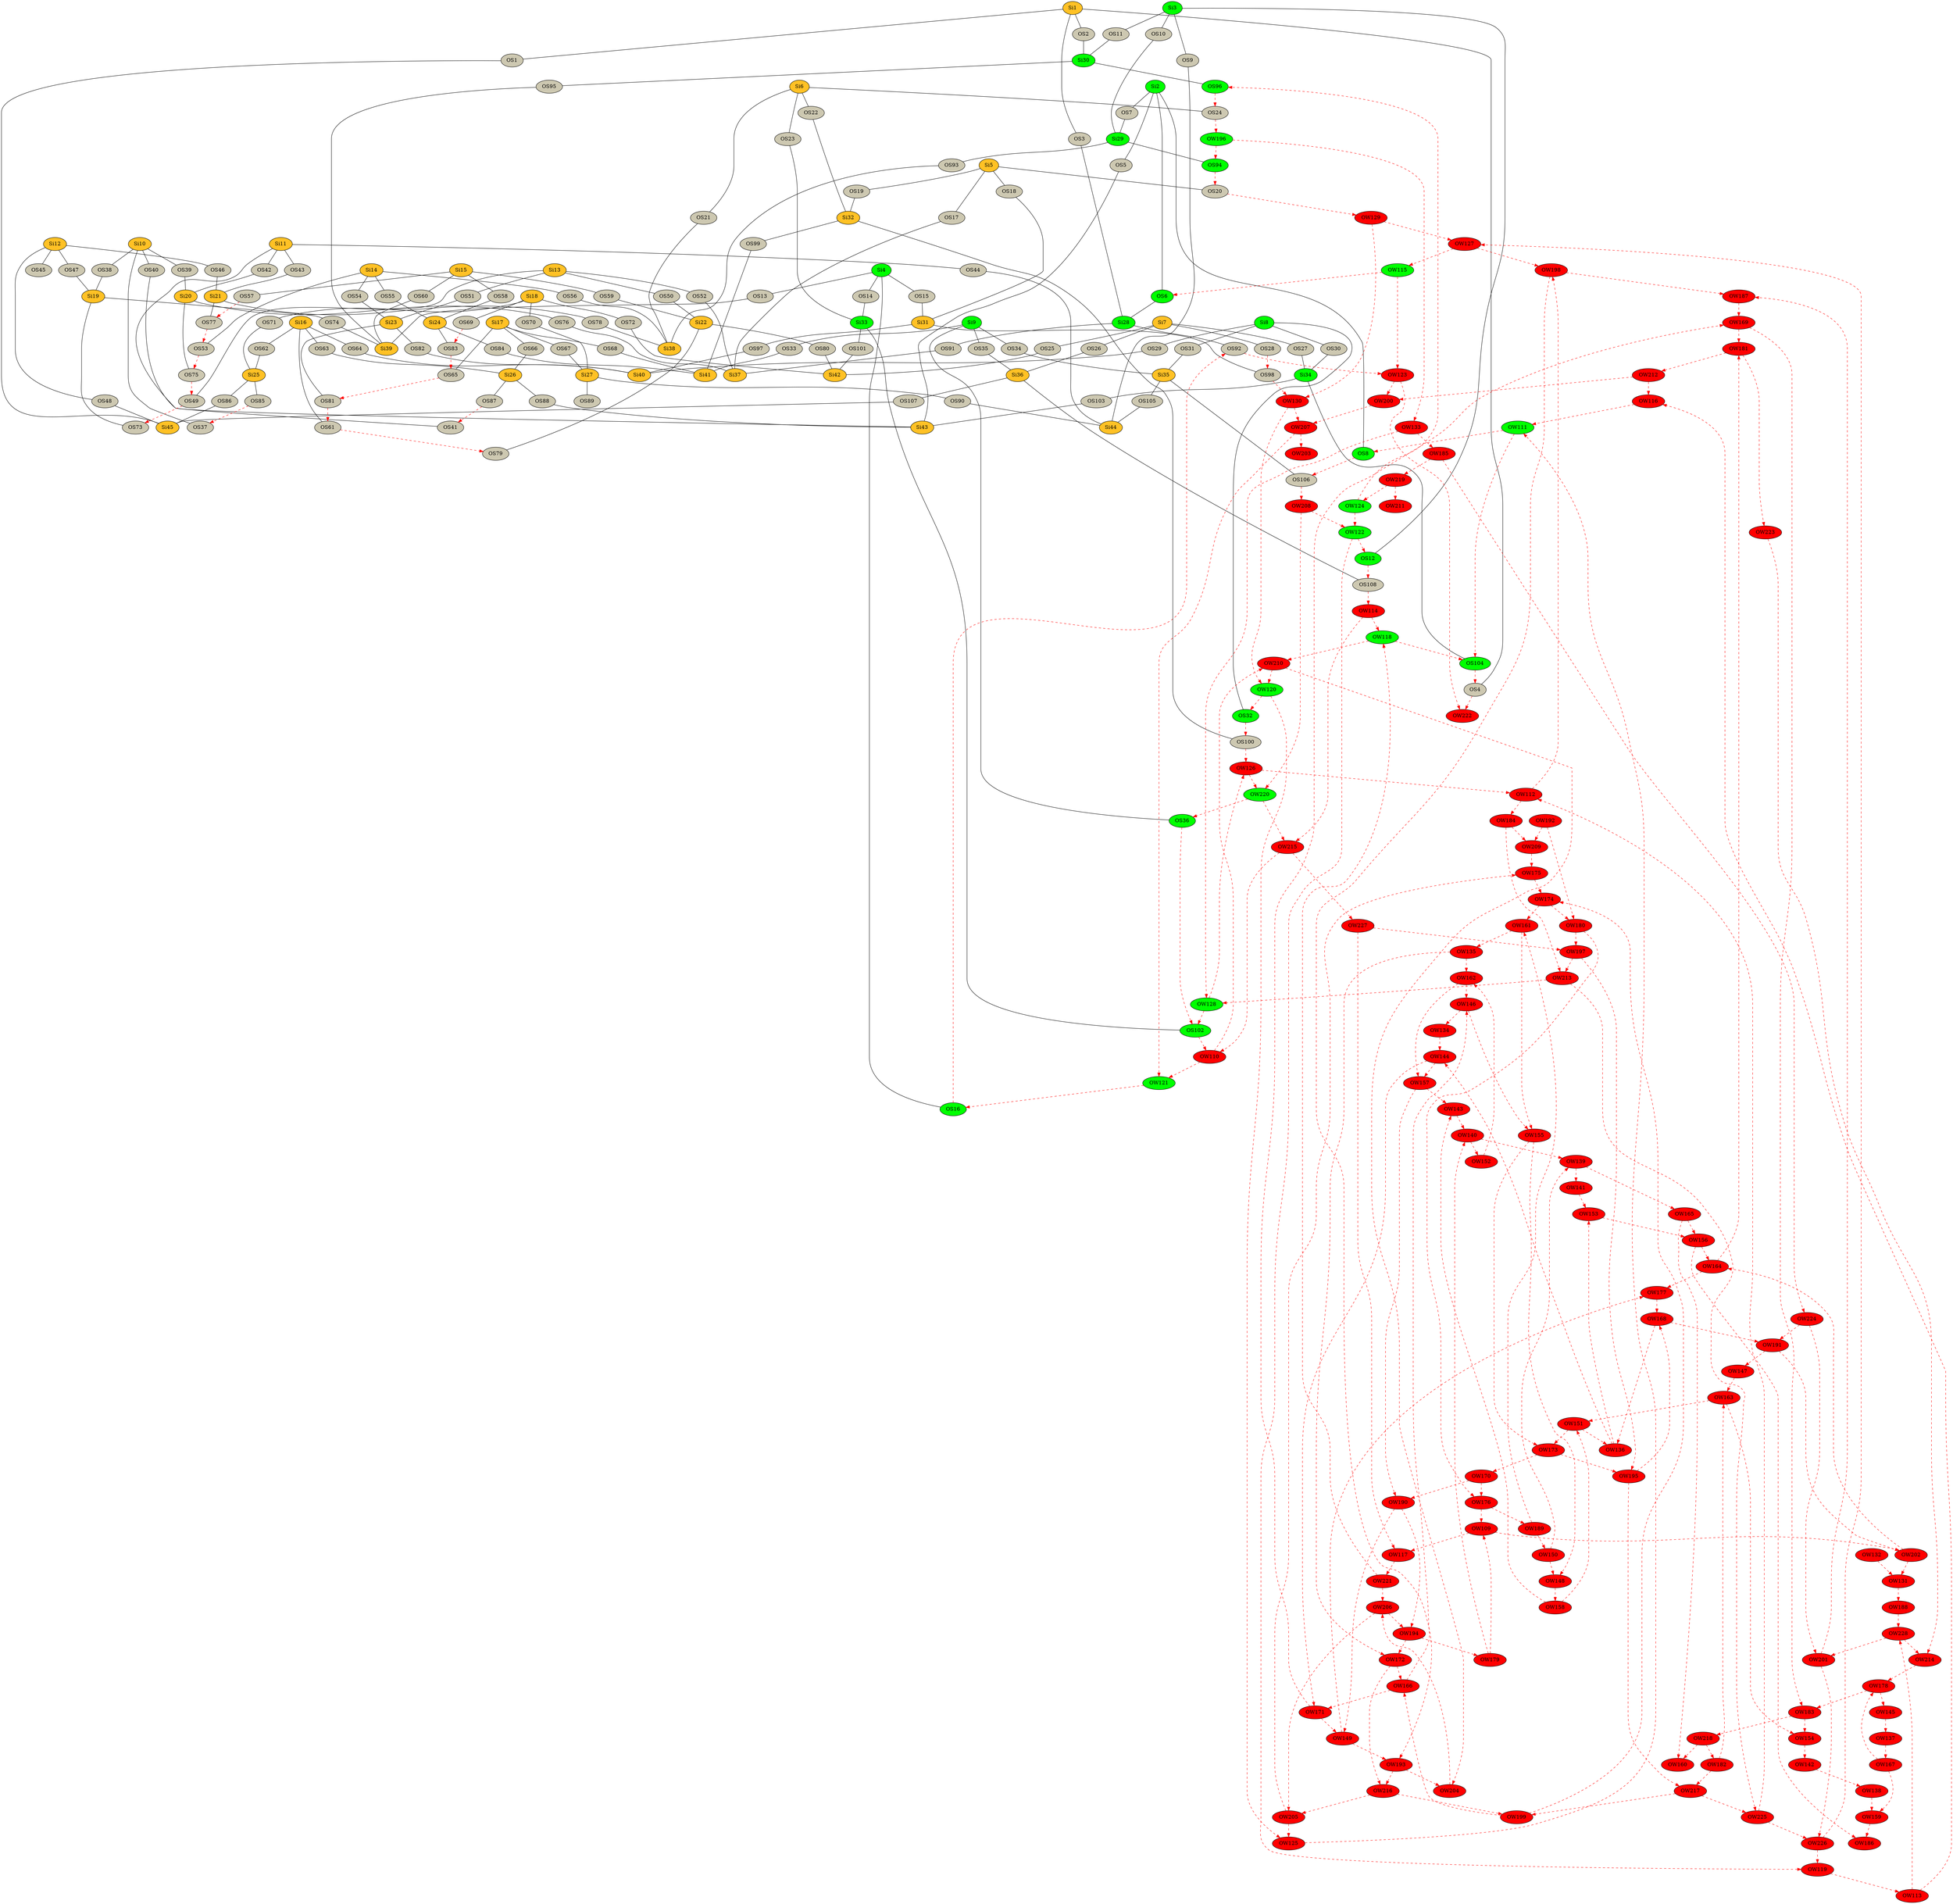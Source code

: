 digraph G{ 
A0 [style=filled, fillcolor=goldenrod1, label="Si1"];
A1 [style=filled, fillcolor=cornsilk3, label="OS1"];
A2 [style=filled, fillcolor=cornsilk3, label="OS2"];
A3 [style=filled, fillcolor=cornsilk3, label="OS3"];
A4 [style=filled, fillcolor=cornsilk3, label="OS4"];
A5 [style=filled, fillcolor=green, label="Si2"];
A6 [style=filled, fillcolor=cornsilk3, label="OS5"];
A7 [style=filled, fillcolor=green, label="OS6"];
A8 [style=filled, fillcolor=cornsilk3, label="OS7"];
A9 [style=filled, fillcolor=green, label="OS8"];
A10 [style=filled, fillcolor=green, label="Si3"];
A11 [style=filled, fillcolor=cornsilk3, label="OS9"];
A12 [style=filled, fillcolor=cornsilk3, label="OS10"];
A13 [style=filled, fillcolor=cornsilk3, label="OS11"];
A14 [style=filled, fillcolor=green, label="OS12"];
A15 [style=filled, fillcolor=green, label="Si4"];
A16 [style=filled, fillcolor=cornsilk3, label="OS13"];
A17 [style=filled, fillcolor=cornsilk3, label="OS14"];
A18 [style=filled, fillcolor=cornsilk3, label="OS15"];
A19 [style=filled, fillcolor=green, label="OS16"];
A20 [style=filled, fillcolor=goldenrod1, label="Si5"];
A21 [style=filled, fillcolor=cornsilk3, label="OS17"];
A22 [style=filled, fillcolor=cornsilk3, label="OS18"];
A23 [style=filled, fillcolor=cornsilk3, label="OS19"];
A24 [style=filled, fillcolor=cornsilk3, label="OS20"];
A25 [style=filled, fillcolor=goldenrod1, label="Si6"];
A26 [style=filled, fillcolor=cornsilk3, label="OS21"];
A27 [style=filled, fillcolor=cornsilk3, label="OS22"];
A28 [style=filled, fillcolor=cornsilk3, label="OS23"];
A29 [style=filled, fillcolor=cornsilk3, label="OS24"];
A30 [style=filled, fillcolor=goldenrod1, label="Si7"];
A31 [style=filled, fillcolor=cornsilk3, label="OS25"];
A32 [style=filled, fillcolor=cornsilk3, label="OS26"];
A33 [style=filled, fillcolor=cornsilk3, label="OS27"];
A34 [style=filled, fillcolor=cornsilk3, label="OS28"];
A35 [style=filled, fillcolor=green, label="Si8"];
A36 [style=filled, fillcolor=cornsilk3, label="OS29"];
A37 [style=filled, fillcolor=cornsilk3, label="OS30"];
A38 [style=filled, fillcolor=cornsilk3, label="OS31"];
A39 [style=filled, fillcolor=green, label="OS32"];
A40 [style=filled, fillcolor=green, label="Si9"];
A41 [style=filled, fillcolor=cornsilk3, label="OS33"];
A42 [style=filled, fillcolor=cornsilk3, label="OS34"];
A43 [style=filled, fillcolor=cornsilk3, label="OS35"];
A44 [style=filled, fillcolor=green, label="OS36"];
A45 [style=filled, fillcolor=goldenrod1, label="Si10"];
A46 [style=filled, fillcolor=cornsilk3, label="OS37"];
A47 [style=filled, fillcolor=cornsilk3, label="OS38"];
A48 [style=filled, fillcolor=cornsilk3, label="OS39"];
A49 [style=filled, fillcolor=cornsilk3, label="OS40"];
A50 [style=filled, fillcolor=goldenrod1, label="Si11"];
A51 [style=filled, fillcolor=cornsilk3, label="OS41"];
A52 [style=filled, fillcolor=cornsilk3, label="OS42"];
A53 [style=filled, fillcolor=cornsilk3, label="OS43"];
A54 [style=filled, fillcolor=cornsilk3, label="OS44"];
A55 [style=filled, fillcolor=goldenrod1, label="Si12"];
A56 [style=filled, fillcolor=cornsilk3, label="OS45"];
A57 [style=filled, fillcolor=cornsilk3, label="OS46"];
A58 [style=filled, fillcolor=cornsilk3, label="OS47"];
A59 [style=filled, fillcolor=cornsilk3, label="OS48"];
A60 [style=filled, fillcolor=goldenrod1, label="Si13"];
A61 [style=filled, fillcolor=cornsilk3, label="OS49"];
A62 [style=filled, fillcolor=cornsilk3, label="OS50"];
A63 [style=filled, fillcolor=cornsilk3, label="OS51"];
A64 [style=filled, fillcolor=cornsilk3, label="OS52"];
A65 [style=filled, fillcolor=goldenrod1, label="Si14"];
A66 [style=filled, fillcolor=cornsilk3, label="OS53"];
A67 [style=filled, fillcolor=cornsilk3, label="OS54"];
A68 [style=filled, fillcolor=cornsilk3, label="OS55"];
A69 [style=filled, fillcolor=cornsilk3, label="OS56"];
A70 [style=filled, fillcolor=goldenrod1, label="Si15"];
A71 [style=filled, fillcolor=cornsilk3, label="OS57"];
A72 [style=filled, fillcolor=cornsilk3, label="OS58"];
A73 [style=filled, fillcolor=cornsilk3, label="OS59"];
A74 [style=filled, fillcolor=cornsilk3, label="OS60"];
A75 [style=filled, fillcolor=goldenrod1, label="Si16"];
A76 [style=filled, fillcolor=cornsilk3, label="OS61"];
A77 [style=filled, fillcolor=cornsilk3, label="OS62"];
A78 [style=filled, fillcolor=cornsilk3, label="OS63"];
A79 [style=filled, fillcolor=cornsilk3, label="OS64"];
A80 [style=filled, fillcolor=goldenrod1, label="Si17"];
A81 [style=filled, fillcolor=cornsilk3, label="OS65"];
A82 [style=filled, fillcolor=cornsilk3, label="OS66"];
A83 [style=filled, fillcolor=cornsilk3, label="OS67"];
A84 [style=filled, fillcolor=cornsilk3, label="OS68"];
A85 [style=filled, fillcolor=goldenrod1, label="Si18"];
A86 [style=filled, fillcolor=cornsilk3, label="OS69"];
A87 [style=filled, fillcolor=cornsilk3, label="OS70"];
A88 [style=filled, fillcolor=cornsilk3, label="OS71"];
A89 [style=filled, fillcolor=cornsilk3, label="OS72"];
A90 [style=filled, fillcolor=goldenrod1, label="Si19"];
A91 [style=filled, fillcolor=cornsilk3, label="OS73"];
A92 [style=filled, fillcolor=cornsilk3, label="OS74"];
A93 [style=filled, fillcolor=goldenrod1, label="Si20"];
A94 [style=filled, fillcolor=cornsilk3, label="OS75"];
A95 [style=filled, fillcolor=cornsilk3, label="OS76"];
A96 [style=filled, fillcolor=goldenrod1, label="Si21"];
A97 [style=filled, fillcolor=cornsilk3, label="OS77"];
A98 [style=filled, fillcolor=cornsilk3, label="OS78"];
A99 [style=filled, fillcolor=goldenrod1, label="Si22"];
A100 [style=filled, fillcolor=cornsilk3, label="OS79"];
A101 [style=filled, fillcolor=cornsilk3, label="OS80"];
A102 [style=filled, fillcolor=goldenrod1, label="Si23"];
A103 [style=filled, fillcolor=cornsilk3, label="OS81"];
A104 [style=filled, fillcolor=cornsilk3, label="OS82"];
A105 [style=filled, fillcolor=goldenrod1, label="Si24"];
A106 [style=filled, fillcolor=cornsilk3, label="OS83"];
A107 [style=filled, fillcolor=cornsilk3, label="OS84"];
A108 [style=filled, fillcolor=goldenrod1, label="Si25"];
A109 [style=filled, fillcolor=cornsilk3, label="OS85"];
A110 [style=filled, fillcolor=cornsilk3, label="OS86"];
A111 [style=filled, fillcolor=goldenrod1, label="Si26"];
A112 [style=filled, fillcolor=cornsilk3, label="OS87"];
A113 [style=filled, fillcolor=cornsilk3, label="OS88"];
A114 [style=filled, fillcolor=goldenrod1, label="Si27"];
A115 [style=filled, fillcolor=cornsilk3, label="OS89"];
A116 [style=filled, fillcolor=cornsilk3, label="OS90"];
A117 [style=filled, fillcolor=green, label="Si28"];
A118 [style=filled, fillcolor=cornsilk3, label="OS91"];
A119 [style=filled, fillcolor=cornsilk3, label="OS92"];
A120 [style=filled, fillcolor=green, label="Si29"];
A121 [style=filled, fillcolor=cornsilk3, label="OS93"];
A122 [style=filled, fillcolor=green, label="OS94"];
A123 [style=filled, fillcolor=green, label="Si30"];
A124 [style=filled, fillcolor=cornsilk3, label="OS95"];
A125 [style=filled, fillcolor=green, label="OS96"];
A126 [style=filled, fillcolor=goldenrod1, label="Si31"];
A127 [style=filled, fillcolor=cornsilk3, label="OS97"];
A128 [style=filled, fillcolor=cornsilk3, label="OS98"];
A129 [style=filled, fillcolor=goldenrod1, label="Si32"];
A130 [style=filled, fillcolor=cornsilk3, label="OS99"];
A131 [style=filled, fillcolor=cornsilk3, label="OS100"];
A132 [style=filled, fillcolor=green, label="Si33"];
A133 [style=filled, fillcolor=cornsilk3, label="OS101"];
A134 [style=filled, fillcolor=green, label="OS102"];
A135 [style=filled, fillcolor=green, label="Si34"];
A136 [style=filled, fillcolor=cornsilk3, label="OS103"];
A137 [style=filled, fillcolor=green, label="OS104"];
A138 [style=filled, fillcolor=goldenrod1, label="Si35"];
A139 [style=filled, fillcolor=cornsilk3, label="OS105"];
A140 [style=filled, fillcolor=cornsilk3, label="OS106"];
A141 [style=filled, fillcolor=goldenrod1, label="Si36"];
A142 [style=filled, fillcolor=cornsilk3, label="OS107"];
A143 [style=filled, fillcolor=cornsilk3, label="OS108"];
A144 [style=filled, fillcolor=goldenrod1, label="Si37"];
A145 [style=filled, fillcolor=goldenrod1, label="Si38"];
A146 [style=filled, fillcolor=goldenrod1, label="Si39"];
A147 [style=filled, fillcolor=goldenrod1, label="Si40"];
A148 [style=filled, fillcolor=goldenrod1, label="Si41"];
A149 [style=filled, fillcolor=goldenrod1, label="Si42"];
A150 [style=filled, fillcolor=goldenrod1, label="Si43"];
A151 [style=filled, fillcolor=goldenrod1, label="Si44"];
A152 [style=filled, fillcolor=goldenrod1, label="Si45"];
A153 [style=filled, fillcolor=red, label="OW109"];
A154 [style=filled, fillcolor=red, label="OW110"];
A155 [style=filled, fillcolor=green, label="OW111"];
A156 [style=filled, fillcolor=red, label="OW112"];
A157 [style=filled, fillcolor=red, label="OW113"];
A158 [style=filled, fillcolor=red, label="OW114"];
A159 [style=filled, fillcolor=green, label="OW115"];
A160 [style=filled, fillcolor=red, label="OW116"];
A161 [style=filled, fillcolor=red, label="OW117"];
A162 [style=filled, fillcolor=green, label="OW118"];
A163 [style=filled, fillcolor=red, label="OW119"];
A164 [style=filled, fillcolor=green, label="OW120"];
A165 [style=filled, fillcolor=green, label="OW121"];
A166 [style=filled, fillcolor=green, label="OW122"];
A167 [style=filled, fillcolor=red, label="OW123"];
A168 [style=filled, fillcolor=green, label="OW124"];
A169 [style=filled, fillcolor=red, label="OW125"];
A170 [style=filled, fillcolor=red, label="OW126"];
A171 [style=filled, fillcolor=red, label="OW127"];
A172 [style=filled, fillcolor=green, label="OW128"];
A173 [style=filled, fillcolor=red, label="OW129"];
A174 [style=filled, fillcolor=red, label="OW130"];
A175 [style=filled, fillcolor=red, label="OW131"];
A176 [style=filled, fillcolor=red, label="OW132"];
A177 [style=filled, fillcolor=red, label="OW133"];
A178 [style=filled, fillcolor=red, label="OW134"];
A179 [style=filled, fillcolor=red, label="OW135"];
A180 [style=filled, fillcolor=red, label="OW136"];
A181 [style=filled, fillcolor=red, label="OW137"];
A182 [style=filled, fillcolor=red, label="OW138"];
A183 [style=filled, fillcolor=red, label="OW139"];
A184 [style=filled, fillcolor=red, label="OW140"];
A185 [style=filled, fillcolor=red, label="OW141"];
A186 [style=filled, fillcolor=red, label="OW142"];
A187 [style=filled, fillcolor=red, label="OW143"];
A188 [style=filled, fillcolor=red, label="OW144"];
A189 [style=filled, fillcolor=red, label="OW145"];
A190 [style=filled, fillcolor=red, label="OW146"];
A191 [style=filled, fillcolor=red, label="OW147"];
A192 [style=filled, fillcolor=red, label="OW148"];
A193 [style=filled, fillcolor=red, label="OW149"];
A194 [style=filled, fillcolor=red, label="OW150"];
A195 [style=filled, fillcolor=red, label="OW151"];
A196 [style=filled, fillcolor=red, label="OW152"];
A197 [style=filled, fillcolor=red, label="OW153"];
A198 [style=filled, fillcolor=red, label="OW154"];
A199 [style=filled, fillcolor=red, label="OW155"];
A200 [style=filled, fillcolor=red, label="OW156"];
A201 [style=filled, fillcolor=red, label="OW157"];
A202 [style=filled, fillcolor=red, label="OW158"];
A203 [style=filled, fillcolor=red, label="OW159"];
A204 [style=filled, fillcolor=red, label="OW160"];
A205 [style=filled, fillcolor=red, label="OW161"];
A206 [style=filled, fillcolor=red, label="OW162"];
A207 [style=filled, fillcolor=red, label="OW163"];
A208 [style=filled, fillcolor=red, label="OW164"];
A209 [style=filled, fillcolor=red, label="OW165"];
A210 [style=filled, fillcolor=red, label="OW166"];
A211 [style=filled, fillcolor=red, label="OW167"];
A212 [style=filled, fillcolor=red, label="OW168"];
A213 [style=filled, fillcolor=red, label="OW169"];
A214 [style=filled, fillcolor=red, label="OW170"];
A215 [style=filled, fillcolor=red, label="OW171"];
A216 [style=filled, fillcolor=red, label="OW172"];
A217 [style=filled, fillcolor=red, label="OW173"];
A218 [style=filled, fillcolor=red, label="OW174"];
A219 [style=filled, fillcolor=red, label="OW175"];
A220 [style=filled, fillcolor=red, label="OW176"];
A221 [style=filled, fillcolor=red, label="OW177"];
A222 [style=filled, fillcolor=red, label="OW178"];
A223 [style=filled, fillcolor=red, label="OW179"];
A224 [style=filled, fillcolor=red, label="OW180"];
A225 [style=filled, fillcolor=red, label="OW181"];
A226 [style=filled, fillcolor=red, label="OW182"];
A227 [style=filled, fillcolor=red, label="OW183"];
A228 [style=filled, fillcolor=red, label="OW184"];
A229 [style=filled, fillcolor=red, label="OW185"];
A230 [style=filled, fillcolor=red, label="OW186"];
A231 [style=filled, fillcolor=red, label="OW187"];
A232 [style=filled, fillcolor=red, label="OW188"];
A233 [style=filled, fillcolor=red, label="OW189"];
A234 [style=filled, fillcolor=red, label="OW190"];
A235 [style=filled, fillcolor=red, label="OW191"];
A236 [style=filled, fillcolor=red, label="OW192"];
A237 [style=filled, fillcolor=red, label="OW193"];
A238 [style=filled, fillcolor=red, label="OW194"];
A239 [style=filled, fillcolor=red, label="OW195"];
A240 [style=filled, fillcolor=green, label="OW196"];
A241 [style=filled, fillcolor=red, label="OW197"];
A242 [style=filled, fillcolor=red, label="OW198"];
A243 [style=filled, fillcolor=red, label="OW199"];
A244 [style=filled, fillcolor=red, label="OW200"];
A245 [style=filled, fillcolor=red, label="OW201"];
A246 [style=filled, fillcolor=red, label="OW202"];
A247 [style=filled, fillcolor=red, label="OW203"];
A248 [style=filled, fillcolor=red, label="OW204"];
A249 [style=filled, fillcolor=red, label="OW205"];
A250 [style=filled, fillcolor=red, label="OW206"];
A251 [style=filled, fillcolor=red, label="OW207"];
A252 [style=filled, fillcolor=red, label="OW208"];
A253 [style=filled, fillcolor=red, label="OW209"];
A254 [style=filled, fillcolor=red, label="OW210"];
A255 [style=filled, fillcolor=red, label="OW211"];
A256 [style=filled, fillcolor=red, label="OW212"];
A257 [style=filled, fillcolor=red, label="OW213"];
A258 [style=filled, fillcolor=red, label="OW214"];
A259 [style=filled, fillcolor=red, label="OW215"];
A260 [style=filled, fillcolor=red, label="OW216"];
A261 [style=filled, fillcolor=red, label="OW217"];
A262 [style=filled, fillcolor=red, label="OW218"];
A263 [style=filled, fillcolor=red, label="OW219"];
A264 [style=filled, fillcolor=green, label="OW220"];
A265 [style=filled, fillcolor=red, label="OW221"];
A266 [style=filled, fillcolor=red, label="OW222"];
A267 [style=filled, fillcolor=red, label="OW223"];
A268 [style=filled, fillcolor=red, label="OW224"];
A269 [style=filled, fillcolor=red, label="OW225"];
A270 [style=filled, fillcolor=red, label="OW226"];
A271 [style=filled, fillcolor=red, label="OW227"];
A272 [style=filled, fillcolor=red, label="OW228"];
A0 -> A1 [color = black, dir=none,  nodesep=0.5]; 
A0 -> A2 [color = black, dir=none,  nodesep=0.5]; 
A0 -> A3 [color = black, dir=none,  nodesep=0.5]; 
A0 -> A4 [color = black, dir=none,  nodesep=0.5]; 
A1 -> A152 [color = black, dir=none,  nodesep=0.5]; 
A2 -> A123 [color = black, dir=none,  nodesep=0.5]; 
A3 -> A117 [color = black, dir=none,  nodesep=0.5]; 
A5 -> A6 [color = black, dir=none,  nodesep=0.5]; 
A5 -> A7 [color = black, dir=none,  nodesep=0.5]; 
A5 -> A8 [color = black, dir=none,  nodesep=0.5]; 
A5 -> A9 [color = black, dir=none,  nodesep=0.5]; 
A6 -> A150 [color = black, dir=none,  nodesep=0.5]; 
A7 -> A117 [color = black, dir=none,  nodesep=0.5]; 
A8 -> A120 [color = black, dir=none,  nodesep=0.5]; 
A10 -> A11 [color = black, dir=none,  nodesep=0.5]; 
A10 -> A12 [color = black, dir=none,  nodesep=0.5]; 
A10 -> A13 [color = black, dir=none,  nodesep=0.5]; 
A10 -> A14 [color = black, dir=none,  nodesep=0.5]; 
A11 -> A151 [color = black, dir=none,  nodesep=0.5]; 
A12 -> A120 [color = black, dir=none,  nodesep=0.5]; 
A13 -> A123 [color = black, dir=none,  nodesep=0.5]; 
A15 -> A16 [color = black, dir=none,  nodesep=0.5]; 
A15 -> A17 [color = black, dir=none,  nodesep=0.5]; 
A15 -> A18 [color = black, dir=none,  nodesep=0.5]; 
A15 -> A19 [color = black, dir=none,  nodesep=0.5]; 
A16 -> A146 [color = black, dir=none,  nodesep=0.5]; 
A17 -> A132 [color = black, dir=none,  nodesep=0.5]; 
A18 -> A126 [color = black, dir=none,  nodesep=0.5]; 
A20 -> A21 [color = black, dir=none,  nodesep=0.5]; 
A20 -> A22 [color = black, dir=none,  nodesep=0.5]; 
A20 -> A23 [color = black, dir=none,  nodesep=0.5]; 
A20 -> A24 [color = black, dir=none,  nodesep=0.5]; 
A21 -> A144 [color = black, dir=none,  nodesep=0.5]; 
A22 -> A126 [color = black, dir=none,  nodesep=0.5]; 
A23 -> A129 [color = black, dir=none,  nodesep=0.5]; 
A25 -> A26 [color = black, dir=none,  nodesep=0.5]; 
A25 -> A27 [color = black, dir=none,  nodesep=0.5]; 
A25 -> A28 [color = black, dir=none,  nodesep=0.5]; 
A25 -> A29 [color = black, dir=none,  nodesep=0.5]; 
A26 -> A145 [color = black, dir=none,  nodesep=0.5]; 
A27 -> A129 [color = black, dir=none,  nodesep=0.5]; 
A28 -> A132 [color = black, dir=none,  nodesep=0.5]; 
A30 -> A31 [color = black, dir=none,  nodesep=0.5]; 
A30 -> A32 [color = black, dir=none,  nodesep=0.5]; 
A30 -> A33 [color = black, dir=none,  nodesep=0.5]; 
A30 -> A34 [color = black, dir=none,  nodesep=0.5]; 
A31 -> A149 [color = black, dir=none,  nodesep=0.5]; 
A32 -> A141 [color = black, dir=none,  nodesep=0.5]; 
A33 -> A135 [color = black, dir=none,  nodesep=0.5]; 
A35 -> A36 [color = black, dir=none,  nodesep=0.5]; 
A35 -> A37 [color = black, dir=none,  nodesep=0.5]; 
A35 -> A38 [color = black, dir=none,  nodesep=0.5]; 
A35 -> A39 [color = black, dir=none,  nodesep=0.5]; 
A36 -> A147 [color = black, dir=none,  nodesep=0.5]; 
A37 -> A135 [color = black, dir=none,  nodesep=0.5]; 
A38 -> A138 [color = black, dir=none,  nodesep=0.5]; 
A40 -> A41 [color = black, dir=none,  nodesep=0.5]; 
A40 -> A42 [color = black, dir=none,  nodesep=0.5]; 
A40 -> A43 [color = black, dir=none,  nodesep=0.5]; 
A40 -> A44 [color = black, dir=none,  nodesep=0.5]; 
A41 -> A148 [color = black, dir=none,  nodesep=0.5]; 
A42 -> A138 [color = black, dir=none,  nodesep=0.5]; 
A43 -> A141 [color = black, dir=none,  nodesep=0.5]; 
A45 -> A46 [color = black, dir=none,  nodesep=0.5]; 
A45 -> A47 [color = black, dir=none,  nodesep=0.5]; 
A45 -> A48 [color = black, dir=none,  nodesep=0.5]; 
A45 -> A49 [color = black, dir=none,  nodesep=0.5]; 
A47 -> A90 [color = black, dir=none,  nodesep=0.5]; 
A48 -> A93 [color = black, dir=none,  nodesep=0.5]; 
A49 -> A150 [color = black, dir=none,  nodesep=0.5]; 
A50 -> A51 [color = black, dir=none,  nodesep=0.5]; 
A50 -> A52 [color = black, dir=none,  nodesep=0.5]; 
A50 -> A53 [color = black, dir=none,  nodesep=0.5]; 
A50 -> A54 [color = black, dir=none,  nodesep=0.5]; 
A52 -> A93 [color = black, dir=none,  nodesep=0.5]; 
A53 -> A96 [color = black, dir=none,  nodesep=0.5]; 
A54 -> A151 [color = black, dir=none,  nodesep=0.5]; 
A55 -> A56 [color = black, dir=none,  nodesep=0.5]; 
A55 -> A57 [color = black, dir=none,  nodesep=0.5]; 
A55 -> A58 [color = black, dir=none,  nodesep=0.5]; 
A55 -> A59 [color = black, dir=none,  nodesep=0.5]; 
A57 -> A96 [color = black, dir=none,  nodesep=0.5]; 
A58 -> A90 [color = black, dir=none,  nodesep=0.5]; 
A59 -> A152 [color = black, dir=none,  nodesep=0.5]; 
A60 -> A61 [color = black, dir=none,  nodesep=0.5]; 
A60 -> A62 [color = black, dir=none,  nodesep=0.5]; 
A60 -> A63 [color = black, dir=none,  nodesep=0.5]; 
A60 -> A64 [color = black, dir=none,  nodesep=0.5]; 
A62 -> A99 [color = black, dir=none,  nodesep=0.5]; 
A63 -> A102 [color = black, dir=none,  nodesep=0.5]; 
A64 -> A144 [color = black, dir=none,  nodesep=0.5]; 
A65 -> A66 [color = black, dir=none,  nodesep=0.5]; 
A65 -> A67 [color = black, dir=none,  nodesep=0.5]; 
A65 -> A68 [color = black, dir=none,  nodesep=0.5]; 
A65 -> A69 [color = black, dir=none,  nodesep=0.5]; 
A67 -> A102 [color = black, dir=none,  nodesep=0.5]; 
A68 -> A105 [color = black, dir=none,  nodesep=0.5]; 
A69 -> A145 [color = black, dir=none,  nodesep=0.5]; 
A70 -> A71 [color = black, dir=none,  nodesep=0.5]; 
A70 -> A72 [color = black, dir=none,  nodesep=0.5]; 
A70 -> A73 [color = black, dir=none,  nodesep=0.5]; 
A70 -> A74 [color = black, dir=none,  nodesep=0.5]; 
A72 -> A105 [color = black, dir=none,  nodesep=0.5]; 
A73 -> A99 [color = black, dir=none,  nodesep=0.5]; 
A74 -> A146 [color = black, dir=none,  nodesep=0.5]; 
A75 -> A76 [color = black, dir=none,  nodesep=0.5]; 
A75 -> A77 [color = black, dir=none,  nodesep=0.5]; 
A75 -> A78 [color = black, dir=none,  nodesep=0.5]; 
A75 -> A79 [color = black, dir=none,  nodesep=0.5]; 
A77 -> A108 [color = black, dir=none,  nodesep=0.5]; 
A78 -> A111 [color = black, dir=none,  nodesep=0.5]; 
A79 -> A147 [color = black, dir=none,  nodesep=0.5]; 
A80 -> A81 [color = black, dir=none,  nodesep=0.5]; 
A80 -> A82 [color = black, dir=none,  nodesep=0.5]; 
A80 -> A83 [color = black, dir=none,  nodesep=0.5]; 
A80 -> A84 [color = black, dir=none,  nodesep=0.5]; 
A82 -> A111 [color = black, dir=none,  nodesep=0.5]; 
A83 -> A114 [color = black, dir=none,  nodesep=0.5]; 
A84 -> A148 [color = black, dir=none,  nodesep=0.5]; 
A85 -> A86 [color = black, dir=none,  nodesep=0.5]; 
A85 -> A87 [color = black, dir=none,  nodesep=0.5]; 
A85 -> A88 [color = black, dir=none,  nodesep=0.5]; 
A85 -> A89 [color = black, dir=none,  nodesep=0.5]; 
A87 -> A114 [color = black, dir=none,  nodesep=0.5]; 
A88 -> A108 [color = black, dir=none,  nodesep=0.5]; 
A89 -> A149 [color = black, dir=none,  nodesep=0.5]; 
A90 -> A91 [color = black, dir=none,  nodesep=0.5]; 
A90 -> A92 [color = black, dir=none,  nodesep=0.5]; 
A92 -> A146 [color = black, dir=none,  nodesep=0.5]; 
A93 -> A94 [color = black, dir=none,  nodesep=0.5]; 
A93 -> A95 [color = black, dir=none,  nodesep=0.5]; 
A95 -> A144 [color = black, dir=none,  nodesep=0.5]; 
A96 -> A97 [color = black, dir=none,  nodesep=0.5]; 
A96 -> A98 [color = black, dir=none,  nodesep=0.5]; 
A98 -> A145 [color = black, dir=none,  nodesep=0.5]; 
A99 -> A100 [color = black, dir=none,  nodesep=0.5]; 
A99 -> A101 [color = black, dir=none,  nodesep=0.5]; 
A101 -> A149 [color = black, dir=none,  nodesep=0.5]; 
A102 -> A103 [color = black, dir=none,  nodesep=0.5]; 
A102 -> A104 [color = black, dir=none,  nodesep=0.5]; 
A104 -> A147 [color = black, dir=none,  nodesep=0.5]; 
A105 -> A106 [color = black, dir=none,  nodesep=0.5]; 
A105 -> A107 [color = black, dir=none,  nodesep=0.5]; 
A107 -> A148 [color = black, dir=none,  nodesep=0.5]; 
A108 -> A109 [color = black, dir=none,  nodesep=0.5]; 
A108 -> A110 [color = black, dir=none,  nodesep=0.5]; 
A110 -> A152 [color = black, dir=none,  nodesep=0.5]; 
A111 -> A112 [color = black, dir=none,  nodesep=0.5]; 
A111 -> A113 [color = black, dir=none,  nodesep=0.5]; 
A113 -> A150 [color = black, dir=none,  nodesep=0.5]; 
A114 -> A115 [color = black, dir=none,  nodesep=0.5]; 
A114 -> A116 [color = black, dir=none,  nodesep=0.5]; 
A116 -> A151 [color = black, dir=none,  nodesep=0.5]; 
A117 -> A118 [color = black, dir=none,  nodesep=0.5]; 
A117 -> A119 [color = black, dir=none,  nodesep=0.5]; 
A118 -> A144 [color = black, dir=none,  nodesep=0.5]; 
A120 -> A121 [color = black, dir=none,  nodesep=0.5]; 
A120 -> A122 [color = black, dir=none,  nodesep=0.5]; 
A121 -> A145 [color = black, dir=none,  nodesep=0.5]; 
A123 -> A124 [color = black, dir=none,  nodesep=0.5]; 
A123 -> A125 [color = black, dir=none,  nodesep=0.5]; 
A124 -> A146 [color = black, dir=none,  nodesep=0.5]; 
A126 -> A127 [color = black, dir=none,  nodesep=0.5]; 
A126 -> A128 [color = black, dir=none,  nodesep=0.5]; 
A127 -> A147 [color = black, dir=none,  nodesep=0.5]; 
A129 -> A130 [color = black, dir=none,  nodesep=0.5]; 
A129 -> A131 [color = black, dir=none,  nodesep=0.5]; 
A130 -> A148 [color = black, dir=none,  nodesep=0.5]; 
A132 -> A133 [color = black, dir=none,  nodesep=0.5]; 
A132 -> A134 [color = black, dir=none,  nodesep=0.5]; 
A133 -> A149 [color = black, dir=none,  nodesep=0.5]; 
A135 -> A136 [color = black, dir=none,  nodesep=0.5]; 
A135 -> A137 [color = black, dir=none,  nodesep=0.5]; 
A136 -> A150 [color = black, dir=none,  nodesep=0.5]; 
A138 -> A139 [color = black, dir=none,  nodesep=0.5]; 
A138 -> A140 [color = black, dir=none,  nodesep=0.5]; 
A139 -> A151 [color = black, dir=none,  nodesep=0.5]; 
A141 -> A142 [color = black, dir=none,  nodesep=0.5]; 
A141 -> A143 [color = black, dir=none,  nodesep=0.5]; 
A142 -> A152 [color = black, dir=none,  nodesep=0.5]; 
A4 -> A266 [color = red , style=dashed];
A9 -> A140 [color = red , style=dashed];
A14 -> A143 [color = red , style=dashed];
A19 -> A119 [color = red , style=dashed];
A24 -> A173 [color = red , style=dashed];
A29 -> A240 [color = red , style=dashed];
A34 -> A128 [color = red , style=dashed];
A39 -> A131 [color = red , style=dashed];
A44 -> A134 [color = red , style=dashed];
A61 -> A91 [color = red , style=dashed];
A66 -> A94 [color = red , style=dashed];
A71 -> A97 [color = red , style=dashed];
A76 -> A100 [color = red , style=dashed];
A81 -> A103 [color = red , style=dashed];
A86 -> A106 [color = red , style=dashed];
A94 -> A61 [color = red , style=dashed];
A97 -> A66 [color = red , style=dashed];
A103 -> A76 [color = red , style=dashed];
A106 -> A81 [color = red , style=dashed];
A109 -> A46 [color = red , style=dashed];
A112 -> A51 [color = red , style=dashed];
A119 -> A167 [color = red , style=dashed];
A122 -> A24 [color = red , style=dashed];
A125 -> A29 [color = red , style=dashed];
A128 -> A174 [color = red , style=dashed];
A131 -> A170 [color = red , style=dashed];
A134 -> A154 [color = red , style=dashed];
A137 -> A4 [color = red , style=dashed];
A140 -> A252 [color = red , style=dashed];
A143 -> A158 [color = red , style=dashed];
A153 -> A161 [color = red , style=dashed];
A153 -> A246 [color = red , style=dashed];
A154 -> A165 [color = red , style=dashed];
A154 -> A254 [color = red , style=dashed];
A155 -> A9 [color = red , style=dashed];
A155 -> A137 [color = red , style=dashed];
A156 -> A228 [color = red , style=dashed];
A156 -> A242 [color = red , style=dashed];
A157 -> A160 [color = red , style=dashed];
A157 -> A272 [color = red , style=dashed];
A158 -> A162 [color = red , style=dashed];
A158 -> A259 [color = red , style=dashed];
A159 -> A7 [color = red , style=dashed];
A159 -> A167 [color = red , style=dashed];
A160 -> A155 [color = red , style=dashed];
A161 -> A265 [color = red , style=dashed];
A162 -> A137 [color = red , style=dashed];
A162 -> A254 [color = red , style=dashed];
A163 -> A157 [color = red , style=dashed];
A164 -> A39 [color = red , style=dashed];
A164 -> A169 [color = red , style=dashed];
A165 -> A19 [color = red , style=dashed];
A166 -> A14 [color = red , style=dashed];
A166 -> A163 [color = red , style=dashed];
A167 -> A244 [color = red , style=dashed];
A167 -> A266 [color = red , style=dashed];
A168 -> A125 [color = red , style=dashed];
A168 -> A166 [color = red , style=dashed];
A169 -> A155 [color = red , style=dashed];
A170 -> A156 [color = red , style=dashed];
A170 -> A264 [color = red , style=dashed];
A171 -> A159 [color = red , style=dashed];
A171 -> A242 [color = red , style=dashed];
A172 -> A134 [color = red , style=dashed];
A172 -> A170 [color = red , style=dashed];
A173 -> A171 [color = red , style=dashed];
A173 -> A174 [color = red , style=dashed];
A174 -> A164 [color = red , style=dashed];
A174 -> A251 [color = red , style=dashed];
A175 -> A232 [color = red , style=dashed];
A176 -> A175 [color = red , style=dashed];
A177 -> A172 [color = red , style=dashed];
A177 -> A229 [color = red , style=dashed];
A178 -> A188 [color = red , style=dashed];
A179 -> A206 [color = red , style=dashed];
A179 -> A216 [color = red , style=dashed];
A180 -> A188 [color = red , style=dashed];
A180 -> A197 [color = red , style=dashed];
A181 -> A211 [color = red , style=dashed];
A182 -> A203 [color = red , style=dashed];
A183 -> A185 [color = red , style=dashed];
A183 -> A209 [color = red , style=dashed];
A184 -> A183 [color = red , style=dashed];
A184 -> A196 [color = red , style=dashed];
A185 -> A197 [color = red , style=dashed];
A186 -> A182 [color = red , style=dashed];
A187 -> A184 [color = red , style=dashed];
A188 -> A201 [color = red , style=dashed];
A188 -> A215 [color = red , style=dashed];
A189 -> A181 [color = red , style=dashed];
A190 -> A178 [color = red , style=dashed];
A190 -> A199 [color = red , style=dashed];
A191 -> A207 [color = red , style=dashed];
A192 -> A202 [color = red , style=dashed];
A193 -> A221 [color = red , style=dashed];
A193 -> A237 [color = red , style=dashed];
A194 -> A183 [color = red , style=dashed];
A194 -> A192 [color = red , style=dashed];
A195 -> A180 [color = red , style=dashed];
A195 -> A217 [color = red , style=dashed];
A196 -> A206 [color = red , style=dashed];
A197 -> A200 [color = red , style=dashed];
A198 -> A186 [color = red , style=dashed];
A199 -> A192 [color = red , style=dashed];
A199 -> A217 [color = red , style=dashed];
A200 -> A208 [color = red , style=dashed];
A200 -> A230 [color = red , style=dashed];
A201 -> A187 [color = red , style=dashed];
A201 -> A234 [color = red , style=dashed];
A202 -> A187 [color = red , style=dashed];
A202 -> A195 [color = red , style=dashed];
A203 -> A230 [color = red , style=dashed];
A205 -> A179 [color = red , style=dashed];
A205 -> A199 [color = red , style=dashed];
A206 -> A190 [color = red , style=dashed];
A206 -> A201 [color = red , style=dashed];
A207 -> A195 [color = red , style=dashed];
A207 -> A198 [color = red , style=dashed];
A208 -> A221 [color = red , style=dashed];
A208 -> A225 [color = red , style=dashed];
A209 -> A200 [color = red , style=dashed];
A209 -> A204 [color = red , style=dashed];
A210 -> A190 [color = red , style=dashed];
A210 -> A215 [color = red , style=dashed];
A211 -> A203 [color = red , style=dashed];
A211 -> A222 [color = red , style=dashed];
A212 -> A180 [color = red , style=dashed];
A212 -> A235 [color = red , style=dashed];
A213 -> A225 [color = red , style=dashed];
A213 -> A227 [color = red , style=dashed];
A214 -> A220 [color = red , style=dashed];
A214 -> A234 [color = red , style=dashed];
A215 -> A193 [color = red , style=dashed];
A215 -> A213 [color = red , style=dashed];
A216 -> A210 [color = red , style=dashed];
A216 -> A260 [color = red , style=dashed];
A217 -> A214 [color = red , style=dashed];
A217 -> A239 [color = red , style=dashed];
A218 -> A205 [color = red , style=dashed];
A218 -> A224 [color = red , style=dashed];
A219 -> A218 [color = red , style=dashed];
A220 -> A153 [color = red , style=dashed];
A220 -> A233 [color = red , style=dashed];
A221 -> A212 [color = red , style=dashed];
A222 -> A189 [color = red , style=dashed];
A222 -> A227 [color = red , style=dashed];
A223 -> A153 [color = red , style=dashed];
A223 -> A184 [color = red , style=dashed];
A224 -> A220 [color = red , style=dashed];
A224 -> A241 [color = red , style=dashed];
A225 -> A256 [color = red , style=dashed];
A225 -> A267 [color = red , style=dashed];
A226 -> A207 [color = red , style=dashed];
A226 -> A261 [color = red , style=dashed];
A227 -> A198 [color = red , style=dashed];
A227 -> A262 [color = red , style=dashed];
A228 -> A253 [color = red , style=dashed];
A228 -> A257 [color = red , style=dashed];
A229 -> A263 [color = red , style=dashed];
A229 -> A268 [color = red , style=dashed];
A231 -> A213 [color = red , style=dashed];
A232 -> A272 [color = red , style=dashed];
A233 -> A194 [color = red , style=dashed];
A233 -> A205 [color = red , style=dashed];
A234 -> A193 [color = red , style=dashed];
A234 -> A238 [color = red , style=dashed];
A235 -> A191 [color = red , style=dashed];
A235 -> A246 [color = red , style=dashed];
A236 -> A224 [color = red , style=dashed];
A236 -> A253 [color = red , style=dashed];
A237 -> A248 [color = red , style=dashed];
A237 -> A260 [color = red , style=dashed];
A238 -> A216 [color = red , style=dashed];
A238 -> A223 [color = red , style=dashed];
A239 -> A212 [color = red , style=dashed];
A239 -> A261 [color = red , style=dashed];
A240 -> A122 [color = red , style=dashed];
A240 -> A177 [color = red , style=dashed];
A241 -> A239 [color = red , style=dashed];
A241 -> A257 [color = red , style=dashed];
A242 -> A231 [color = red , style=dashed];
A242 -> A237 [color = red , style=dashed];
A243 -> A210 [color = red , style=dashed];
A243 -> A218 [color = red , style=dashed];
A244 -> A251 [color = red , style=dashed];
A245 -> A231 [color = red , style=dashed];
A245 -> A270 [color = red , style=dashed];
A246 -> A175 [color = red , style=dashed];
A246 -> A208 [color = red , style=dashed];
A248 -> A250 [color = red , style=dashed];
A249 -> A169 [color = red , style=dashed];
A249 -> A219 [color = red , style=dashed];
A250 -> A238 [color = red , style=dashed];
A250 -> A249 [color = red , style=dashed];
A251 -> A165 [color = red , style=dashed];
A251 -> A247 [color = red , style=dashed];
A252 -> A166 [color = red , style=dashed];
A252 -> A264 [color = red , style=dashed];
A253 -> A219 [color = red , style=dashed];
A254 -> A164 [color = red , style=dashed];
A254 -> A248 [color = red , style=dashed];
A256 -> A160 [color = red , style=dashed];
A256 -> A244 [color = red , style=dashed];
A257 -> A172 [color = red , style=dashed];
A257 -> A269 [color = red , style=dashed];
A258 -> A222 [color = red , style=dashed];
A259 -> A154 [color = red , style=dashed];
A259 -> A271 [color = red , style=dashed];
A260 -> A243 [color = red , style=dashed];
A260 -> A249 [color = red , style=dashed];
A261 -> A243 [color = red , style=dashed];
A261 -> A269 [color = red , style=dashed];
A262 -> A204 [color = red , style=dashed];
A262 -> A226 [color = red , style=dashed];
A263 -> A168 [color = red , style=dashed];
A263 -> A255 [color = red , style=dashed];
A264 -> A44 [color = red , style=dashed];
A264 -> A259 [color = red , style=dashed];
A265 -> A162 [color = red , style=dashed];
A265 -> A250 [color = red , style=dashed];
A267 -> A258 [color = red , style=dashed];
A268 -> A235 [color = red , style=dashed];
A268 -> A245 [color = red , style=dashed];
A269 -> A156 [color = red , style=dashed];
A269 -> A270 [color = red , style=dashed];
A270 -> A163 [color = red , style=dashed];
A270 -> A171 [color = red , style=dashed];
A271 -> A161 [color = red , style=dashed];
A271 -> A241 [color = red , style=dashed];
A272 -> A245 [color = red , style=dashed];
A272 -> A258 [color = red , style=dashed];
}
